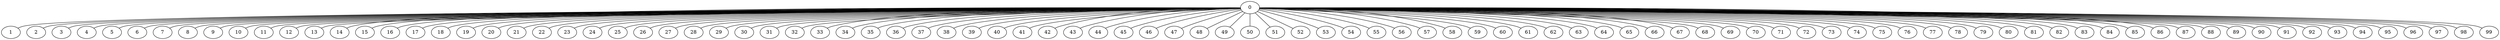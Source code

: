 strict graph {
0;
1;
2;
3;
4;
5;
6;
7;
8;
9;
10;
11;
12;
13;
14;
15;
16;
17;
18;
19;
20;
21;
22;
23;
24;
25;
26;
27;
28;
29;
30;
31;
32;
33;
34;
35;
36;
37;
38;
39;
40;
41;
42;
43;
44;
45;
46;
47;
48;
49;
50;
51;
52;
53;
54;
55;
56;
57;
58;
59;
60;
61;
62;
63;
64;
65;
66;
67;
68;
69;
70;
71;
72;
73;
74;
75;
76;
77;
78;
79;
80;
81;
82;
83;
84;
85;
86;
87;
88;
89;
90;
91;
92;
93;
94;
95;
96;
97;
98;
99;
0 -- 1;
0 -- 2;
0 -- 3;
0 -- 4;
0 -- 5;
0 -- 6;
0 -- 7;
0 -- 8;
0 -- 9;
0 -- 10;
0 -- 11;
0 -- 12;
0 -- 13;
0 -- 14;
0 -- 15;
0 -- 16;
0 -- 17;
0 -- 18;
0 -- 19;
0 -- 20;
0 -- 21;
0 -- 22;
0 -- 23;
0 -- 24;
0 -- 25;
0 -- 26;
0 -- 27;
0 -- 28;
0 -- 29;
0 -- 30;
0 -- 31;
0 -- 32;
0 -- 33;
0 -- 34;
0 -- 35;
0 -- 36;
0 -- 37;
0 -- 38;
0 -- 39;
0 -- 40;
0 -- 41;
0 -- 42;
0 -- 43;
0 -- 44;
0 -- 45;
0 -- 46;
0 -- 47;
0 -- 48;
0 -- 49;
0 -- 50;
0 -- 51;
0 -- 52;
0 -- 53;
0 -- 54;
0 -- 55;
0 -- 56;
0 -- 57;
0 -- 58;
0 -- 59;
0 -- 60;
0 -- 61;
0 -- 62;
0 -- 63;
0 -- 64;
0 -- 65;
0 -- 66;
0 -- 67;
0 -- 68;
0 -- 69;
0 -- 70;
0 -- 71;
0 -- 72;
0 -- 73;
0 -- 74;
0 -- 75;
0 -- 76;
0 -- 77;
0 -- 78;
0 -- 79;
0 -- 80;
0 -- 81;
0 -- 82;
0 -- 83;
0 -- 84;
0 -- 85;
0 -- 86;
0 -- 87;
0 -- 88;
0 -- 89;
0 -- 90;
0 -- 91;
0 -- 92;
0 -- 93;
0 -- 94;
0 -- 95;
0 -- 96;
0 -- 97;
0 -- 98;
0 -- 99;
}
